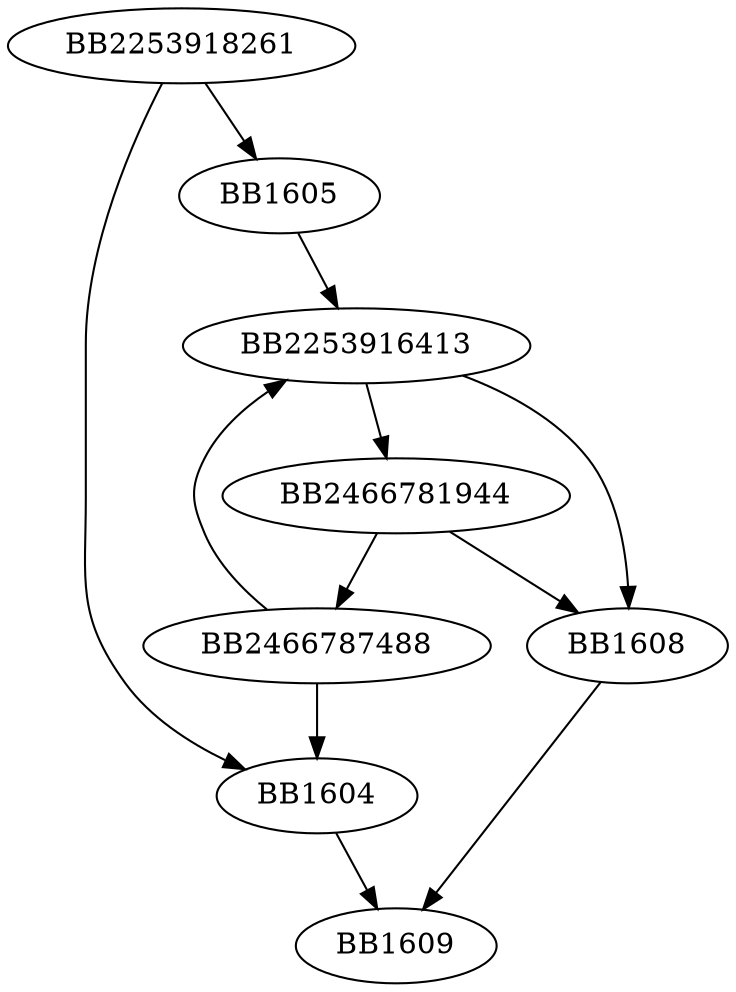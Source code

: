 digraph G{
	BB2253918261->BB1604;
	BB2253918261->BB1605;
	BB1605->BB2253916413;
	BB2253916413->BB2466781944;
	BB2253916413->BB1608;
	BB1608->BB1609;
	BB2466781944->BB2466787488;
	BB2466781944->BB1608;
	BB1604->BB1609;
	BB2466787488->BB2253916413;
	BB2466787488->BB1604;
}
